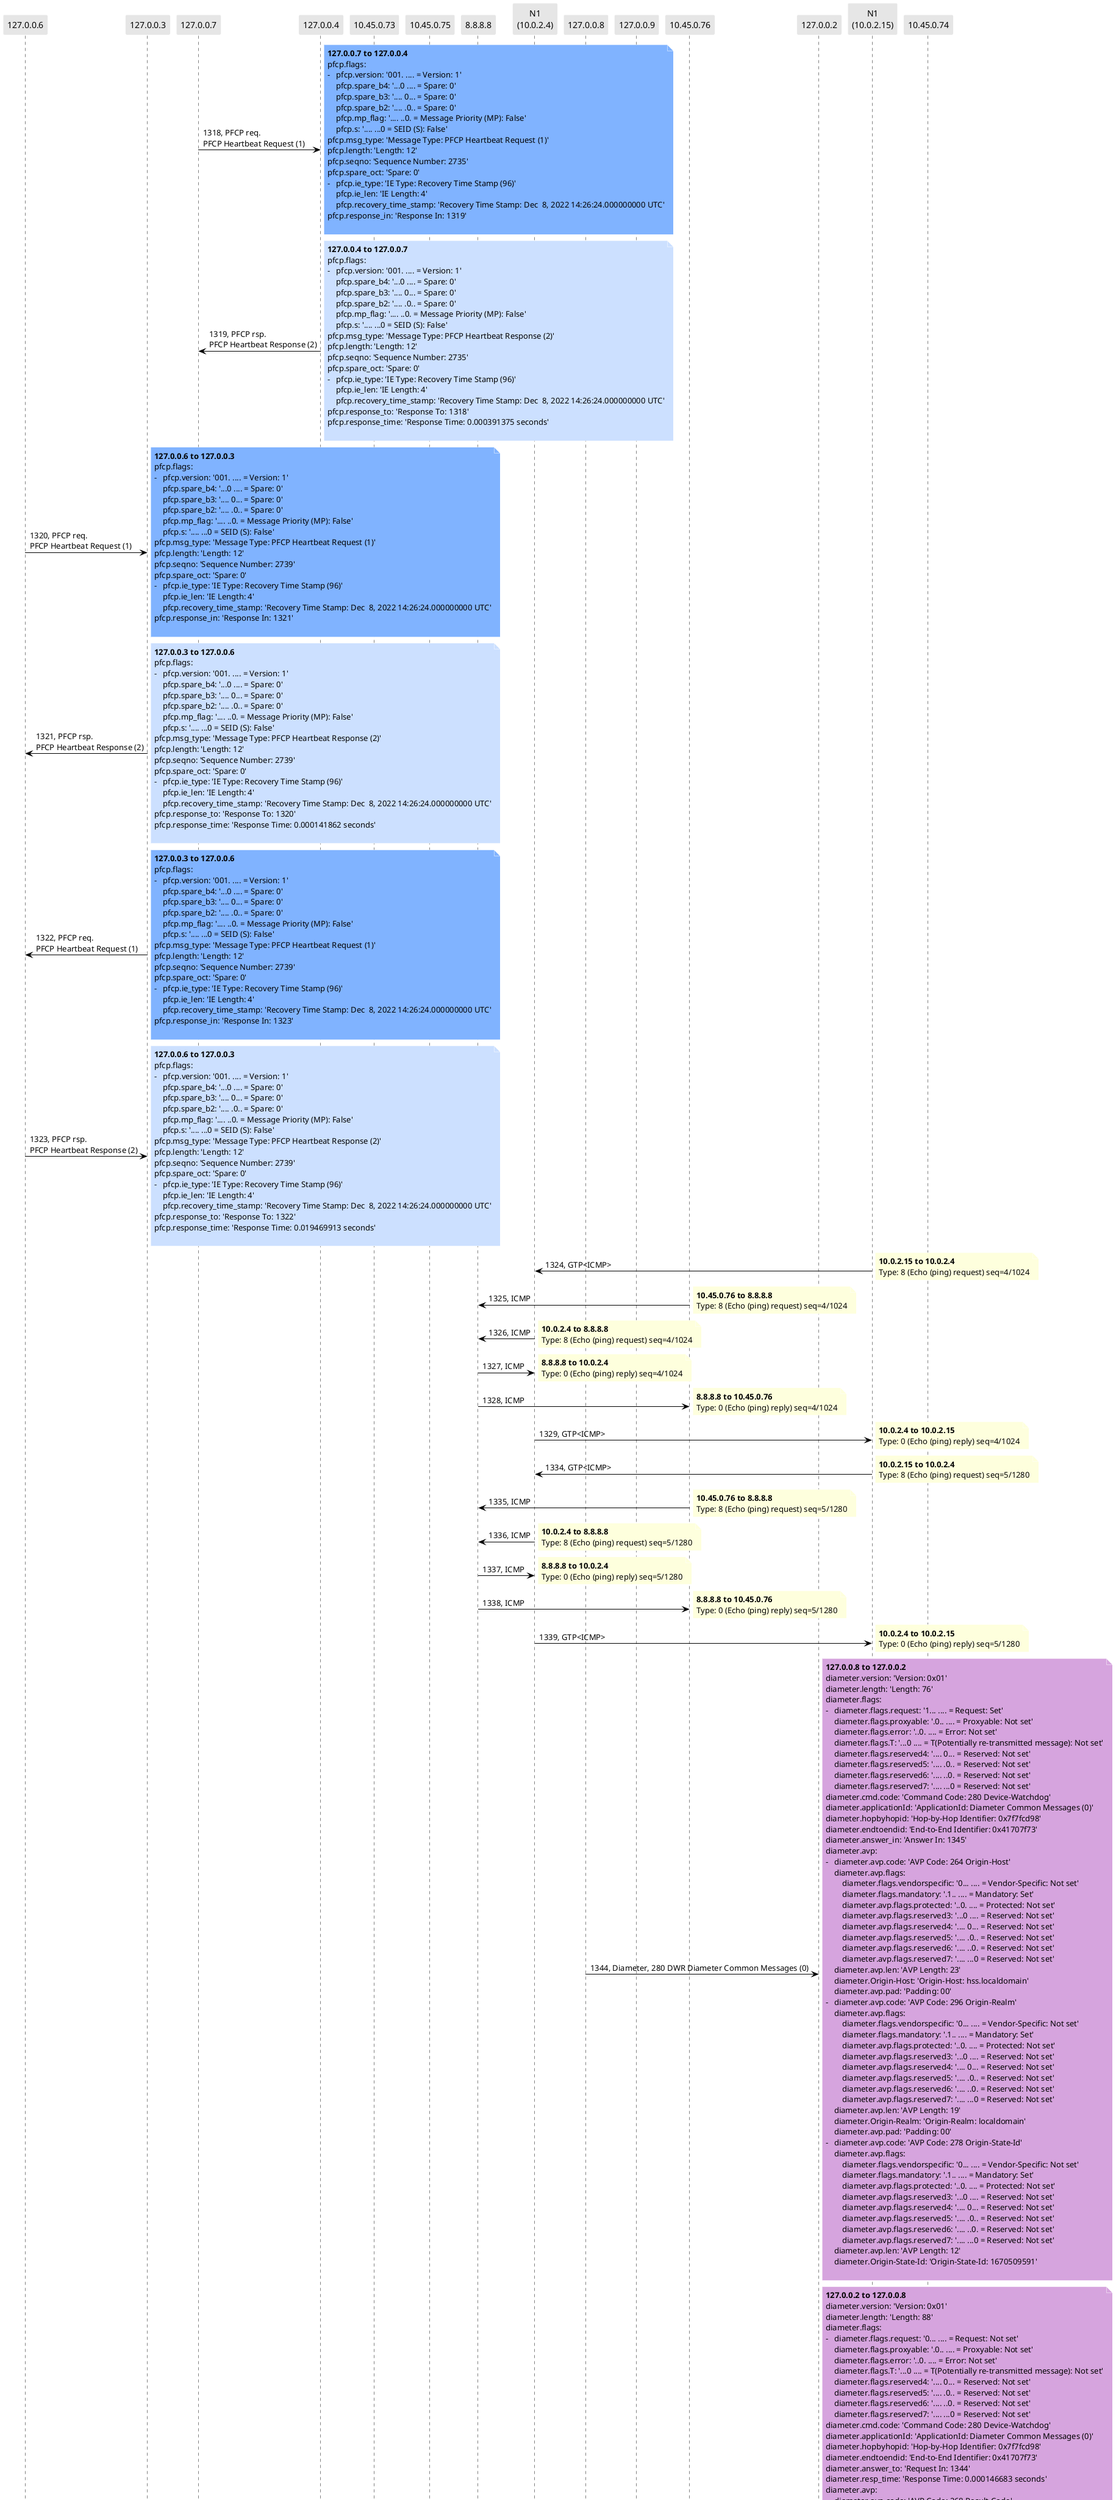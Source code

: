 @startuml
skinparam shadowing false
skinparam NoteBorderColor white
skinparam sequence {
    ArrowColor black
    LifeLineBorderColor black
    LifeLineBackgroundColor black
    ParticipantBorderColor white
    ParticipantBackgroundColor #e6e6e6
}
participant "127.0.0.6"
participant "127.0.0.3"
participant "127.0.0.7"
participant "127.0.0.4"
participant "10.45.0.73"
participant "10.45.0.75"
participant "8.8.8.8"
participant "N1\n(10.0.2.4)" as 10.0.2.4
participant "127.0.0.8"
participant "127.0.0.9"
participant "10.45.0.76"
participant "127.0.0.2"
participant "N1\n(10.0.2.15)" as 10.0.2.15
participant "10.45.0.74"

"127.0.0.7" -> "127.0.0.4": 1318, PFCP req.\nPFCP Heartbeat Request (1)

note right #80b3ff
**127.0.0.7 to 127.0.0.4**
pfcp.flags:
-   pfcp.version: '001. .... = Version: 1'
    pfcp.spare_b4: '...0 .... = Spare: 0'
    pfcp.spare_b3: '.... 0... = Spare: 0'
    pfcp.spare_b2: '.... .0.. = Spare: 0'
    pfcp.mp_flag: '.... ..0. = Message Priority (MP): False'
    pfcp.s: '.... ...0 = SEID (S): False'
pfcp.msg_type: 'Message Type: PFCP Heartbeat Request (1)'
pfcp.length: 'Length: 12'
pfcp.seqno: 'Sequence Number: 2735'
pfcp.spare_oct: 'Spare: 0'
'Recovery Time Stamp : Dec  8, 2022 14:26:24.000000000 UTC':
-   pfcp.ie_type: 'IE Type: Recovery Time Stamp (96)'
    pfcp.ie_len: 'IE Length: 4'
    pfcp.recovery_time_stamp: 'Recovery Time Stamp: Dec  8, 2022 14:26:24.000000000 UTC'
pfcp.response_in: 'Response In: 1319'

end note

"127.0.0.4" -> "127.0.0.7": 1319, PFCP rsp.\nPFCP Heartbeat Response (2)

note right #cce0ff
**127.0.0.4 to 127.0.0.7**
pfcp.flags:
-   pfcp.version: '001. .... = Version: 1'
    pfcp.spare_b4: '...0 .... = Spare: 0'
    pfcp.spare_b3: '.... 0... = Spare: 0'
    pfcp.spare_b2: '.... .0.. = Spare: 0'
    pfcp.mp_flag: '.... ..0. = Message Priority (MP): False'
    pfcp.s: '.... ...0 = SEID (S): False'
pfcp.msg_type: 'Message Type: PFCP Heartbeat Response (2)'
pfcp.length: 'Length: 12'
pfcp.seqno: 'Sequence Number: 2735'
pfcp.spare_oct: 'Spare: 0'
'Recovery Time Stamp : Dec  8, 2022 14:26:24.000000000 UTC':
-   pfcp.ie_type: 'IE Type: Recovery Time Stamp (96)'
    pfcp.ie_len: 'IE Length: 4'
    pfcp.recovery_time_stamp: 'Recovery Time Stamp: Dec  8, 2022 14:26:24.000000000 UTC'
pfcp.response_to: 'Response To: 1318'
pfcp.response_time: 'Response Time: 0.000391375 seconds'

end note

"127.0.0.6" -> "127.0.0.3": 1320, PFCP req.\nPFCP Heartbeat Request (1)

note right #80b3ff
**127.0.0.6 to 127.0.0.3**
pfcp.flags:
-   pfcp.version: '001. .... = Version: 1'
    pfcp.spare_b4: '...0 .... = Spare: 0'
    pfcp.spare_b3: '.... 0... = Spare: 0'
    pfcp.spare_b2: '.... .0.. = Spare: 0'
    pfcp.mp_flag: '.... ..0. = Message Priority (MP): False'
    pfcp.s: '.... ...0 = SEID (S): False'
pfcp.msg_type: 'Message Type: PFCP Heartbeat Request (1)'
pfcp.length: 'Length: 12'
pfcp.seqno: 'Sequence Number: 2739'
pfcp.spare_oct: 'Spare: 0'
'Recovery Time Stamp : Dec  8, 2022 14:26:24.000000000 UTC':
-   pfcp.ie_type: 'IE Type: Recovery Time Stamp (96)'
    pfcp.ie_len: 'IE Length: 4'
    pfcp.recovery_time_stamp: 'Recovery Time Stamp: Dec  8, 2022 14:26:24.000000000 UTC'
pfcp.response_in: 'Response In: 1321'

end note

"127.0.0.3" -> "127.0.0.6": 1321, PFCP rsp.\nPFCP Heartbeat Response (2)

note right #cce0ff
**127.0.0.3 to 127.0.0.6**
pfcp.flags:
-   pfcp.version: '001. .... = Version: 1'
    pfcp.spare_b4: '...0 .... = Spare: 0'
    pfcp.spare_b3: '.... 0... = Spare: 0'
    pfcp.spare_b2: '.... .0.. = Spare: 0'
    pfcp.mp_flag: '.... ..0. = Message Priority (MP): False'
    pfcp.s: '.... ...0 = SEID (S): False'
pfcp.msg_type: 'Message Type: PFCP Heartbeat Response (2)'
pfcp.length: 'Length: 12'
pfcp.seqno: 'Sequence Number: 2739'
pfcp.spare_oct: 'Spare: 0'
'Recovery Time Stamp : Dec  8, 2022 14:26:24.000000000 UTC':
-   pfcp.ie_type: 'IE Type: Recovery Time Stamp (96)'
    pfcp.ie_len: 'IE Length: 4'
    pfcp.recovery_time_stamp: 'Recovery Time Stamp: Dec  8, 2022 14:26:24.000000000 UTC'
pfcp.response_to: 'Response To: 1320'
pfcp.response_time: 'Response Time: 0.000141862 seconds'

end note

"127.0.0.3" -> "127.0.0.6": 1322, PFCP req.\nPFCP Heartbeat Request (1)

note right #80b3ff
**127.0.0.3 to 127.0.0.6**
pfcp.flags:
-   pfcp.version: '001. .... = Version: 1'
    pfcp.spare_b4: '...0 .... = Spare: 0'
    pfcp.spare_b3: '.... 0... = Spare: 0'
    pfcp.spare_b2: '.... .0.. = Spare: 0'
    pfcp.mp_flag: '.... ..0. = Message Priority (MP): False'
    pfcp.s: '.... ...0 = SEID (S): False'
pfcp.msg_type: 'Message Type: PFCP Heartbeat Request (1)'
pfcp.length: 'Length: 12'
pfcp.seqno: 'Sequence Number: 2739'
pfcp.spare_oct: 'Spare: 0'
'Recovery Time Stamp : Dec  8, 2022 14:26:24.000000000 UTC':
-   pfcp.ie_type: 'IE Type: Recovery Time Stamp (96)'
    pfcp.ie_len: 'IE Length: 4'
    pfcp.recovery_time_stamp: 'Recovery Time Stamp: Dec  8, 2022 14:26:24.000000000 UTC'
pfcp.response_in: 'Response In: 1323'

end note

"127.0.0.6" -> "127.0.0.3": 1323, PFCP rsp.\nPFCP Heartbeat Response (2)

note right #cce0ff
**127.0.0.6 to 127.0.0.3**
pfcp.flags:
-   pfcp.version: '001. .... = Version: 1'
    pfcp.spare_b4: '...0 .... = Spare: 0'
    pfcp.spare_b3: '.... 0... = Spare: 0'
    pfcp.spare_b2: '.... .0.. = Spare: 0'
    pfcp.mp_flag: '.... ..0. = Message Priority (MP): False'
    pfcp.s: '.... ...0 = SEID (S): False'
pfcp.msg_type: 'Message Type: PFCP Heartbeat Response (2)'
pfcp.length: 'Length: 12'
pfcp.seqno: 'Sequence Number: 2739'
pfcp.spare_oct: 'Spare: 0'
'Recovery Time Stamp : Dec  8, 2022 14:26:24.000000000 UTC':
-   pfcp.ie_type: 'IE Type: Recovery Time Stamp (96)'
    pfcp.ie_len: 'IE Length: 4'
    pfcp.recovery_time_stamp: 'Recovery Time Stamp: Dec  8, 2022 14:26:24.000000000 UTC'
pfcp.response_to: 'Response To: 1322'
pfcp.response_time: 'Response Time: 0.019469913 seconds'

end note

"10.0.2.15" -> "10.0.2.4": 1324, GTP<ICMP>

note right
**10.0.2.15 to 10.0.2.4**
Type: 8 (Echo (ping) request) seq=4/1024
end note

"10.45.0.76" -> "8.8.8.8": 1325, ICMP

note right
**10.45.0.76 to 8.8.8.8**
Type: 8 (Echo (ping) request) seq=4/1024
end note

"10.0.2.4" -> "8.8.8.8": 1326, ICMP

note right
**10.0.2.4 to 8.8.8.8**
Type: 8 (Echo (ping) request) seq=4/1024
end note

"8.8.8.8" -> "10.0.2.4": 1327, ICMP

note right
**8.8.8.8 to 10.0.2.4**
Type: 0 (Echo (ping) reply) seq=4/1024
end note

"8.8.8.8" -> "10.45.0.76": 1328, ICMP

note right
**8.8.8.8 to 10.45.0.76**
Type: 0 (Echo (ping) reply) seq=4/1024
end note

"10.0.2.4" -> "10.0.2.15": 1329, GTP<ICMP>

note right
**10.0.2.4 to 10.0.2.15**
Type: 0 (Echo (ping) reply) seq=4/1024
end note

"10.0.2.15" -> "10.0.2.4": 1334, GTP<ICMP>

note right
**10.0.2.15 to 10.0.2.4**
Type: 8 (Echo (ping) request) seq=5/1280
end note

"10.45.0.76" -> "8.8.8.8": 1335, ICMP

note right
**10.45.0.76 to 8.8.8.8**
Type: 8 (Echo (ping) request) seq=5/1280
end note

"10.0.2.4" -> "8.8.8.8": 1336, ICMP

note right
**10.0.2.4 to 8.8.8.8**
Type: 8 (Echo (ping) request) seq=5/1280
end note

"8.8.8.8" -> "10.0.2.4": 1337, ICMP

note right
**8.8.8.8 to 10.0.2.4**
Type: 0 (Echo (ping) reply) seq=5/1280
end note

"8.8.8.8" -> "10.45.0.76": 1338, ICMP

note right
**8.8.8.8 to 10.45.0.76**
Type: 0 (Echo (ping) reply) seq=5/1280
end note

"10.0.2.4" -> "10.0.2.15": 1339, GTP<ICMP>

note right
**10.0.2.4 to 10.0.2.15**
Type: 0 (Echo (ping) reply) seq=5/1280
end note

"127.0.0.8" -> "127.0.0.2": 1344, Diameter, 280 DWR Diameter Common Messages (0)

note right #D6A4DE
**127.0.0.8 to 127.0.0.2**
diameter.version: 'Version: 0x01'
diameter.length: 'Length: 76'
diameter.flags:
-   diameter.flags.request: '1... .... = Request: Set'
    diameter.flags.proxyable: '.0.. .... = Proxyable: Not set'
    diameter.flags.error: '..0. .... = Error: Not set'
    diameter.flags.T: '...0 .... = T(Potentially re-transmitted message): Not set'
    diameter.flags.reserved4: '.... 0... = Reserved: Not set'
    diameter.flags.reserved5: '.... .0.. = Reserved: Not set'
    diameter.flags.reserved6: '.... ..0. = Reserved: Not set'
    diameter.flags.reserved7: '.... ...0 = Reserved: Not set'
diameter.cmd.code: 'Command Code: 280 Device-Watchdog'
diameter.applicationId: 'ApplicationId: Diameter Common Messages (0)'
diameter.hopbyhopid: 'Hop-by-Hop Identifier: 0x7f7fcd98'
diameter.endtoendid: 'End-to-End Identifier: 0x41707f73'
diameter.answer_in: 'Answer In: 1345'
diameter.avp:
-   diameter.avp.code: 'AVP Code: 264 Origin-Host'
    diameter.avp.flags:
        diameter.flags.vendorspecific: '0... .... = Vendor-Specific: Not set'
        diameter.flags.mandatory: '.1.. .... = Mandatory: Set'
        diameter.avp.flags.protected: '..0. .... = Protected: Not set'
        diameter.avp.flags.reserved3: '...0 .... = Reserved: Not set'
        diameter.avp.flags.reserved4: '.... 0... = Reserved: Not set'
        diameter.avp.flags.reserved5: '.... .0.. = Reserved: Not set'
        diameter.avp.flags.reserved6: '.... ..0. = Reserved: Not set'
        diameter.avp.flags.reserved7: '.... ...0 = Reserved: Not set'
    diameter.avp.len: 'AVP Length: 23'
    diameter.Origin-Host: 'Origin-Host: hss.localdomain'
    diameter.avp.pad: 'Padding: 00'
-   diameter.avp.code: 'AVP Code: 296 Origin-Realm'
    diameter.avp.flags:
        diameter.flags.vendorspecific: '0... .... = Vendor-Specific: Not set'
        diameter.flags.mandatory: '.1.. .... = Mandatory: Set'
        diameter.avp.flags.protected: '..0. .... = Protected: Not set'
        diameter.avp.flags.reserved3: '...0 .... = Reserved: Not set'
        diameter.avp.flags.reserved4: '.... 0... = Reserved: Not set'
        diameter.avp.flags.reserved5: '.... .0.. = Reserved: Not set'
        diameter.avp.flags.reserved6: '.... ..0. = Reserved: Not set'
        diameter.avp.flags.reserved7: '.... ...0 = Reserved: Not set'
    diameter.avp.len: 'AVP Length: 19'
    diameter.Origin-Realm: 'Origin-Realm: localdomain'
    diameter.avp.pad: 'Padding: 00'
-   diameter.avp.code: 'AVP Code: 278 Origin-State-Id'
    diameter.avp.flags:
        diameter.flags.vendorspecific: '0... .... = Vendor-Specific: Not set'
        diameter.flags.mandatory: '.1.. .... = Mandatory: Set'
        diameter.avp.flags.protected: '..0. .... = Protected: Not set'
        diameter.avp.flags.reserved3: '...0 .... = Reserved: Not set'
        diameter.avp.flags.reserved4: '.... 0... = Reserved: Not set'
        diameter.avp.flags.reserved5: '.... .0.. = Reserved: Not set'
        diameter.avp.flags.reserved6: '.... ..0. = Reserved: Not set'
        diameter.avp.flags.reserved7: '.... ...0 = Reserved: Not set'
    diameter.avp.len: 'AVP Length: 12'
    diameter.Origin-State-Id: 'Origin-State-Id: 1670509591'

end note

"127.0.0.2" -> "127.0.0.8": 1345, Diameter, 280 DWA Diameter Common Messages (0)

note right #D6A4DE
**127.0.0.2 to 127.0.0.8**
diameter.version: 'Version: 0x01'
diameter.length: 'Length: 88'
diameter.flags:
-   diameter.flags.request: '0... .... = Request: Not set'
    diameter.flags.proxyable: '.0.. .... = Proxyable: Not set'
    diameter.flags.error: '..0. .... = Error: Not set'
    diameter.flags.T: '...0 .... = T(Potentially re-transmitted message): Not set'
    diameter.flags.reserved4: '.... 0... = Reserved: Not set'
    diameter.flags.reserved5: '.... .0.. = Reserved: Not set'
    diameter.flags.reserved6: '.... ..0. = Reserved: Not set'
    diameter.flags.reserved7: '.... ...0 = Reserved: Not set'
diameter.cmd.code: 'Command Code: 280 Device-Watchdog'
diameter.applicationId: 'ApplicationId: Diameter Common Messages (0)'
diameter.hopbyhopid: 'Hop-by-Hop Identifier: 0x7f7fcd98'
diameter.endtoendid: 'End-to-End Identifier: 0x41707f73'
diameter.answer_to: 'Request In: 1344'
diameter.resp_time: 'Response Time: 0.000146683 seconds'
diameter.avp:
-   diameter.avp.code: 'AVP Code: 268 Result-Code'
    diameter.avp.flags:
        diameter.flags.vendorspecific: '0... .... = Vendor-Specific: Not set'
        diameter.flags.mandatory: '.1.. .... = Mandatory: Set'
        diameter.avp.flags.protected: '..0. .... = Protected: Not set'
        diameter.avp.flags.reserved3: '...0 .... = Reserved: Not set'
        diameter.avp.flags.reserved4: '.... 0... = Reserved: Not set'
        diameter.avp.flags.reserved5: '.... .0.. = Reserved: Not set'
        diameter.avp.flags.reserved6: '.... ..0. = Reserved: Not set'
        diameter.avp.flags.reserved7: '.... ...0 = Reserved: Not set'
    diameter.avp.len: 'AVP Length: 12'
    diameter.Result-Code: 'Result-Code: DIAMETER_SUCCESS (2001)'
-   diameter.avp.code: 'AVP Code: 264 Origin-Host'
    diameter.avp.flags:
        diameter.flags.vendorspecific: '0... .... = Vendor-Specific: Not set'
        diameter.flags.mandatory: '.1.. .... = Mandatory: Set'
        diameter.avp.flags.protected: '..0. .... = Protected: Not set'
        diameter.avp.flags.reserved3: '...0 .... = Reserved: Not set'
        diameter.avp.flags.reserved4: '.... 0... = Reserved: Not set'
        diameter.avp.flags.reserved5: '.... .0.. = Reserved: Not set'
        diameter.avp.flags.reserved6: '.... ..0. = Reserved: Not set'
        diameter.avp.flags.reserved7: '.... ...0 = Reserved: Not set'
    diameter.avp.len: 'AVP Length: 23'
    diameter.Origin-Host: 'Origin-Host: mme.localdomain'
    diameter.avp.pad: 'Padding: 00'
-   diameter.avp.code: 'AVP Code: 296 Origin-Realm'
    diameter.avp.flags:
        diameter.flags.vendorspecific: '0... .... = Vendor-Specific: Not set'
        diameter.flags.mandatory: '.1.. .... = Mandatory: Set'
        diameter.avp.flags.protected: '..0. .... = Protected: Not set'
        diameter.avp.flags.reserved3: '...0 .... = Reserved: Not set'
        diameter.avp.flags.reserved4: '.... 0... = Reserved: Not set'
        diameter.avp.flags.reserved5: '.... .0.. = Reserved: Not set'
        diameter.avp.flags.reserved6: '.... ..0. = Reserved: Not set'
        diameter.avp.flags.reserved7: '.... ...0 = Reserved: Not set'
    diameter.avp.len: 'AVP Length: 19'
    diameter.Origin-Realm: 'Origin-Realm: localdomain'
    diameter.avp.pad: 'Padding: 00'
-   diameter.avp.code: 'AVP Code: 278 Origin-State-Id'
    diameter.avp.flags:
        diameter.flags.vendorspecific: '0... .... = Vendor-Specific: Not set'
        diameter.flags.mandatory: '.1.. .... = Mandatory: Set'
        diameter.avp.flags.protected: '..0. .... = Protected: Not set'
        diameter.avp.flags.reserved3: '...0 .... = Reserved: Not set'
        diameter.avp.flags.reserved4: '.... 0... = Reserved: Not set'
        diameter.avp.flags.reserved5: '.... .0.. = Reserved: Not set'
        diameter.avp.flags.reserved6: '.... ..0. = Reserved: Not set'
        diameter.avp.flags.reserved7: '.... ...0 = Reserved: Not set'
    diameter.avp.len: 'AVP Length: 12'
    diameter.Origin-State-Id: 'Origin-State-Id: 1670519910'

end note

"127.0.0.9" -> "127.0.0.4": 1410, Diameter, 280 DWR Diameter Common Messages (0)

note right #D6A4DE
**127.0.0.9 to 127.0.0.4**
diameter.version: 'Version: 0x01'
diameter.length: 'Length: 76'
diameter.flags:
-   diameter.flags.request: '1... .... = Request: Set'
    diameter.flags.proxyable: '.0.. .... = Proxyable: Not set'
    diameter.flags.error: '..0. .... = Error: Not set'
    diameter.flags.T: '...0 .... = T(Potentially re-transmitted message): Not set'
    diameter.flags.reserved4: '.... 0... = Reserved: Not set'
    diameter.flags.reserved5: '.... .0.. = Reserved: Not set'
    diameter.flags.reserved6: '.... ..0. = Reserved: Not set'
    diameter.flags.reserved7: '.... ...0 = Reserved: Not set'
diameter.cmd.code: 'Command Code: 280 Device-Watchdog'
diameter.applicationId: 'ApplicationId: Diameter Common Messages (0)'
diameter.hopbyhopid: 'Hop-by-Hop Identifier: 0x7f7fcda6'
diameter.endtoendid: 'End-to-End Identifier: 0x41707f81'
diameter.answer_in: 'Answer In: 1411'
diameter.avp:
-   diameter.avp.code: 'AVP Code: 264 Origin-Host'
    diameter.avp.flags:
        diameter.flags.vendorspecific: '0... .... = Vendor-Specific: Not set'
        diameter.flags.mandatory: '.1.. .... = Mandatory: Set'
        diameter.avp.flags.protected: '..0. .... = Protected: Not set'
        diameter.avp.flags.reserved3: '...0 .... = Reserved: Not set'
        diameter.avp.flags.reserved4: '.... 0... = Reserved: Not set'
        diameter.avp.flags.reserved5: '.... .0.. = Reserved: Not set'
        diameter.avp.flags.reserved6: '.... ..0. = Reserved: Not set'
        diameter.avp.flags.reserved7: '.... ...0 = Reserved: Not set'
    diameter.avp.len: 'AVP Length: 24'
    diameter.Origin-Host: 'Origin-Host: pcrf.localdomain'
-   diameter.avp.code: 'AVP Code: 296 Origin-Realm'
    diameter.avp.flags:
        diameter.flags.vendorspecific: '0... .... = Vendor-Specific: Not set'
        diameter.flags.mandatory: '.1.. .... = Mandatory: Set'
        diameter.avp.flags.protected: '..0. .... = Protected: Not set'
        diameter.avp.flags.reserved3: '...0 .... = Reserved: Not set'
        diameter.avp.flags.reserved4: '.... 0... = Reserved: Not set'
        diameter.avp.flags.reserved5: '.... .0.. = Reserved: Not set'
        diameter.avp.flags.reserved6: '.... ..0. = Reserved: Not set'
        diameter.avp.flags.reserved7: '.... ...0 = Reserved: Not set'
    diameter.avp.len: 'AVP Length: 19'
    diameter.Origin-Realm: 'Origin-Realm: localdomain'
    diameter.avp.pad: 'Padding: 00'
-   diameter.avp.code: 'AVP Code: 278 Origin-State-Id'
    diameter.avp.flags:
        diameter.flags.vendorspecific: '0... .... = Vendor-Specific: Not set'
        diameter.flags.mandatory: '.1.. .... = Mandatory: Set'
        diameter.avp.flags.protected: '..0. .... = Protected: Not set'
        diameter.avp.flags.reserved3: '...0 .... = Reserved: Not set'
        diameter.avp.flags.reserved4: '.... 0... = Reserved: Not set'
        diameter.avp.flags.reserved5: '.... .0.. = Reserved: Not set'
        diameter.avp.flags.reserved6: '.... ..0. = Reserved: Not set'
        diameter.avp.flags.reserved7: '.... ...0 = Reserved: Not set'
    diameter.avp.len: 'AVP Length: 12'
    diameter.Origin-State-Id: 'Origin-State-Id: 1670509591'

end note

"127.0.0.4" -> "127.0.0.9": 1411, Diameter, 280 DWA Diameter Common Messages (0)

note right #D6A4DE
**127.0.0.4 to 127.0.0.9**
diameter.version: 'Version: 0x01'
diameter.length: 'Length: 88'
diameter.flags:
-   diameter.flags.request: '0... .... = Request: Not set'
    diameter.flags.proxyable: '.0.. .... = Proxyable: Not set'
    diameter.flags.error: '..0. .... = Error: Not set'
    diameter.flags.T: '...0 .... = T(Potentially re-transmitted message): Not set'
    diameter.flags.reserved4: '.... 0... = Reserved: Not set'
    diameter.flags.reserved5: '.... .0.. = Reserved: Not set'
    diameter.flags.reserved6: '.... ..0. = Reserved: Not set'
    diameter.flags.reserved7: '.... ...0 = Reserved: Not set'
diameter.cmd.code: 'Command Code: 280 Device-Watchdog'
diameter.applicationId: 'ApplicationId: Diameter Common Messages (0)'
diameter.hopbyhopid: 'Hop-by-Hop Identifier: 0x7f7fcda6'
diameter.endtoendid: 'End-to-End Identifier: 0x41707f81'
diameter.answer_to: 'Request In: 1410'
diameter.resp_time: 'Response Time: 0.000339491 seconds'
diameter.avp:
-   diameter.avp.code: 'AVP Code: 268 Result-Code'
    diameter.avp.flags:
        diameter.flags.vendorspecific: '0... .... = Vendor-Specific: Not set'
        diameter.flags.mandatory: '.1.. .... = Mandatory: Set'
        diameter.avp.flags.protected: '..0. .... = Protected: Not set'
        diameter.avp.flags.reserved3: '...0 .... = Reserved: Not set'
        diameter.avp.flags.reserved4: '.... 0... = Reserved: Not set'
        diameter.avp.flags.reserved5: '.... .0.. = Reserved: Not set'
        diameter.avp.flags.reserved6: '.... ..0. = Reserved: Not set'
        diameter.avp.flags.reserved7: '.... ...0 = Reserved: Not set'
    diameter.avp.len: 'AVP Length: 12'
    diameter.Result-Code: 'Result-Code: DIAMETER_SUCCESS (2001)'
-   diameter.avp.code: 'AVP Code: 264 Origin-Host'
    diameter.avp.flags:
        diameter.flags.vendorspecific: '0... .... = Vendor-Specific: Not set'
        diameter.flags.mandatory: '.1.. .... = Mandatory: Set'
        diameter.avp.flags.protected: '..0. .... = Protected: Not set'
        diameter.avp.flags.reserved3: '...0 .... = Reserved: Not set'
        diameter.avp.flags.reserved4: '.... 0... = Reserved: Not set'
        diameter.avp.flags.reserved5: '.... .0.. = Reserved: Not set'
        diameter.avp.flags.reserved6: '.... ..0. = Reserved: Not set'
        diameter.avp.flags.reserved7: '.... ...0 = Reserved: Not set'
    diameter.avp.len: 'AVP Length: 23'
    diameter.Origin-Host: 'Origin-Host: smf.localdomain'
    diameter.avp.pad: 'Padding: 00'
-   diameter.avp.code: 'AVP Code: 296 Origin-Realm'
    diameter.avp.flags:
        diameter.flags.vendorspecific: '0... .... = Vendor-Specific: Not set'
        diameter.flags.mandatory: '.1.. .... = Mandatory: Set'
        diameter.avp.flags.protected: '..0. .... = Protected: Not set'
        diameter.avp.flags.reserved3: '...0 .... = Reserved: Not set'
        diameter.avp.flags.reserved4: '.... 0... = Reserved: Not set'
        diameter.avp.flags.reserved5: '.... .0.. = Reserved: Not set'
        diameter.avp.flags.reserved6: '.... ..0. = Reserved: Not set'
        diameter.avp.flags.reserved7: '.... ...0 = Reserved: Not set'
    diameter.avp.len: 'AVP Length: 19'
    diameter.Origin-Realm: 'Origin-Realm: localdomain'
    diameter.avp.pad: 'Padding: 00'
-   diameter.avp.code: 'AVP Code: 278 Origin-State-Id'
    diameter.avp.flags:
        diameter.flags.vendorspecific: '0... .... = Vendor-Specific: Not set'
        diameter.flags.mandatory: '.1.. .... = Mandatory: Set'
        diameter.avp.flags.protected: '..0. .... = Protected: Not set'
        diameter.avp.flags.reserved3: '...0 .... = Reserved: Not set'
        diameter.avp.flags.reserved4: '.... 0... = Reserved: Not set'
        diameter.avp.flags.reserved5: '.... .0.. = Reserved: Not set'
        diameter.avp.flags.reserved6: '.... ..0. = Reserved: Not set'
        diameter.avp.flags.reserved7: '.... ...0 = Reserved: Not set'
    diameter.avp.len: 'AVP Length: 12'
    diameter.Origin-State-Id: 'Origin-State-Id: 1670509584'

end note

@enduml
